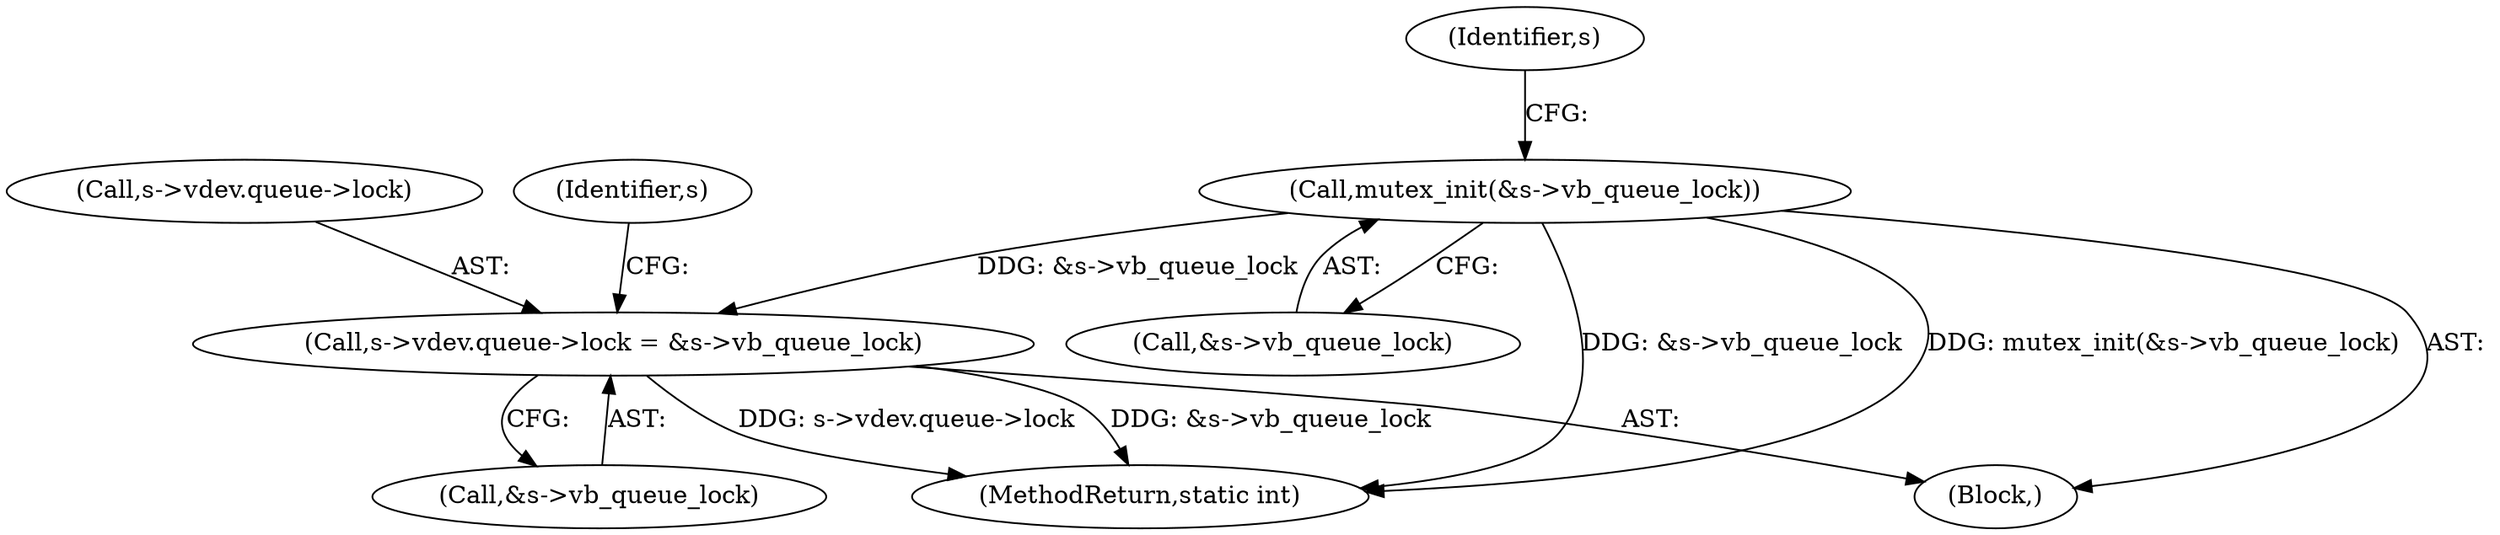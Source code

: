 digraph "0_linux_aa93d1fee85c890a34f2510a310e55ee76a27848@API" {
"1000138" [label="(Call,mutex_init(&s->vb_queue_lock))"];
"1000341" [label="(Call,s->vdev.queue->lock = &s->vb_queue_lock)"];
"1000108" [label="(Block,)"];
"1000342" [label="(Call,s->vdev.queue->lock)"];
"1000146" [label="(Identifier,s)"];
"1000597" [label="(MethodReturn,static int)"];
"1000356" [label="(Identifier,s)"];
"1000139" [label="(Call,&s->vb_queue_lock)"];
"1000341" [label="(Call,s->vdev.queue->lock = &s->vb_queue_lock)"];
"1000349" [label="(Call,&s->vb_queue_lock)"];
"1000138" [label="(Call,mutex_init(&s->vb_queue_lock))"];
"1000138" -> "1000108"  [label="AST: "];
"1000138" -> "1000139"  [label="CFG: "];
"1000139" -> "1000138"  [label="AST: "];
"1000146" -> "1000138"  [label="CFG: "];
"1000138" -> "1000597"  [label="DDG: &s->vb_queue_lock"];
"1000138" -> "1000597"  [label="DDG: mutex_init(&s->vb_queue_lock)"];
"1000138" -> "1000341"  [label="DDG: &s->vb_queue_lock"];
"1000341" -> "1000108"  [label="AST: "];
"1000341" -> "1000349"  [label="CFG: "];
"1000342" -> "1000341"  [label="AST: "];
"1000349" -> "1000341"  [label="AST: "];
"1000356" -> "1000341"  [label="CFG: "];
"1000341" -> "1000597"  [label="DDG: &s->vb_queue_lock"];
"1000341" -> "1000597"  [label="DDG: s->vdev.queue->lock"];
}
